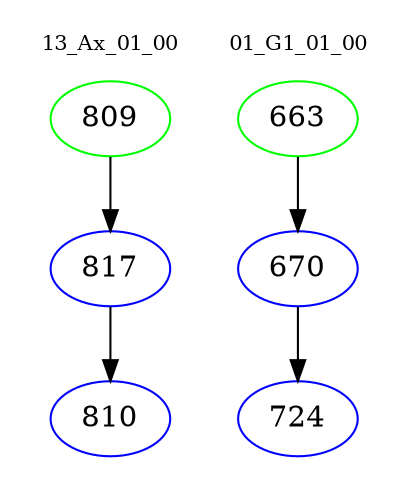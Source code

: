 digraph{
subgraph cluster_0 {
color = white
label = "13_Ax_01_00";
fontsize=10;
T0_809 [label="809", color="green"]
T0_809 -> T0_817 [color="black"]
T0_817 [label="817", color="blue"]
T0_817 -> T0_810 [color="black"]
T0_810 [label="810", color="blue"]
}
subgraph cluster_1 {
color = white
label = "01_G1_01_00";
fontsize=10;
T1_663 [label="663", color="green"]
T1_663 -> T1_670 [color="black"]
T1_670 [label="670", color="blue"]
T1_670 -> T1_724 [color="black"]
T1_724 [label="724", color="blue"]
}
}
